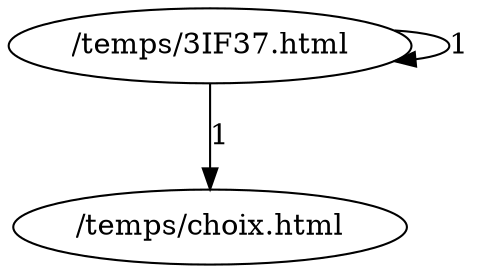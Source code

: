 digraph { 
node0 [label="/temps/3IF37.html"];
node1 [label="/temps/choix.html"];
node0 -> node0 [label="1"];
node0 -> node1 [label="1"];
}

